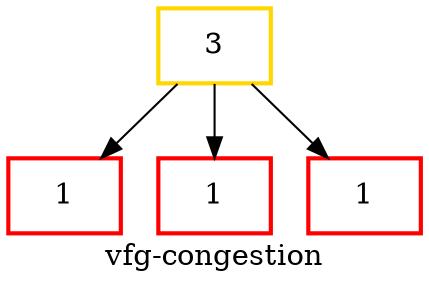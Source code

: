 digraph "vfg-congestion" {
    label="vfg-congestion";
node [shape=box];
"402: seriesGap#4 = interfaceinvoke dataset.<org.jfree.data.statistics.StatisticalCategoryDataset: java.lang.Number getMeanValue(int,int)>(row, column)" [label=3] [style=bold] [color=gold]
"404: value = virtualinvoke seriesGap#4.<java.lang.Number: double doubleValue()>()" [label=1] [style=bold] [color=red]
"460: $d29 = virtualinvoke seriesGap#4.<java.lang.Number: double doubleValue()>()" [label=1] [style=bold] [color=red]
"462: $d31 = virtualinvoke seriesGap#4.<java.lang.Number: double doubleValue()>()" [label=1] [style=bold] [color=red]
"402: seriesGap#4 = interfaceinvoke dataset.<org.jfree.data.statistics.StatisticalCategoryDataset: java.lang.Number getMeanValue(int,int)>(row, column)"->"404: value = virtualinvoke seriesGap#4.<java.lang.Number: double doubleValue()>()";

"402: seriesGap#4 = interfaceinvoke dataset.<org.jfree.data.statistics.StatisticalCategoryDataset: java.lang.Number getMeanValue(int,int)>(row, column)"->"460: $d29 = virtualinvoke seriesGap#4.<java.lang.Number: double doubleValue()>()";

"402: seriesGap#4 = interfaceinvoke dataset.<org.jfree.data.statistics.StatisticalCategoryDataset: java.lang.Number getMeanValue(int,int)>(row, column)"->"462: $d31 = virtualinvoke seriesGap#4.<java.lang.Number: double doubleValue()>()";

}